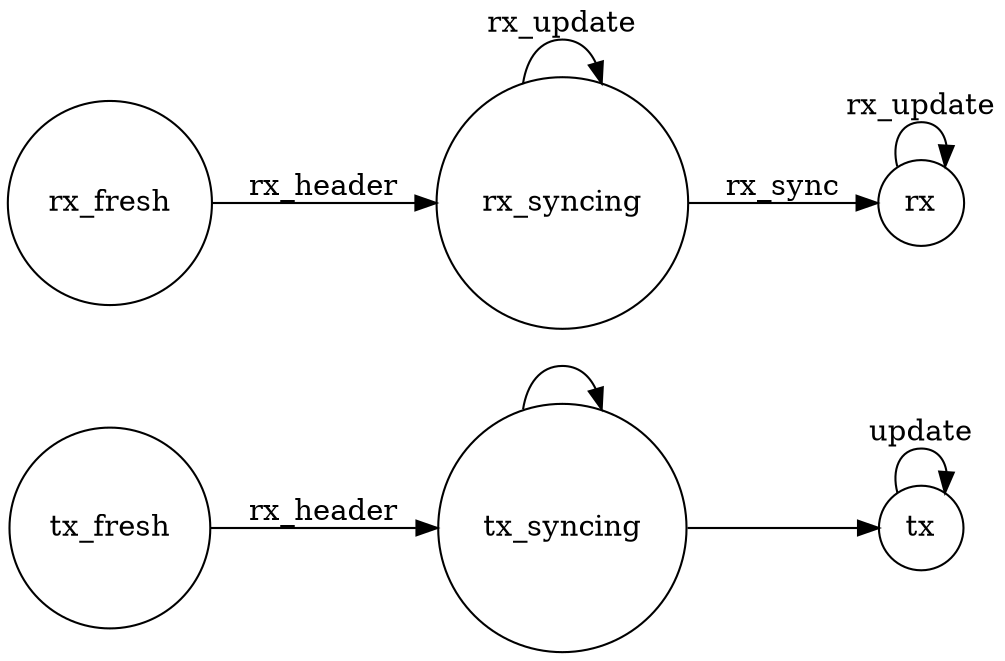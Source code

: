 digraph finite_state_machine {
  rankdir = LR;
  size = "8,5"

  node [shape = circle];

  tx_fresh -> tx_syncing [ label = "rx_header" ];
  tx_syncing -> tx_syncing;
  tx_syncing -> tx;
  tx -> tx [ label = "update" ];

  rx_fresh -> rx_syncing [ label = "rx_header" ];
  rx_syncing -> rx_syncing [ label = "rx_update" ];
  rx_syncing -> rx [ label = "rx_sync" ];

  rx -> rx [ label = "rx_update" ];
}
